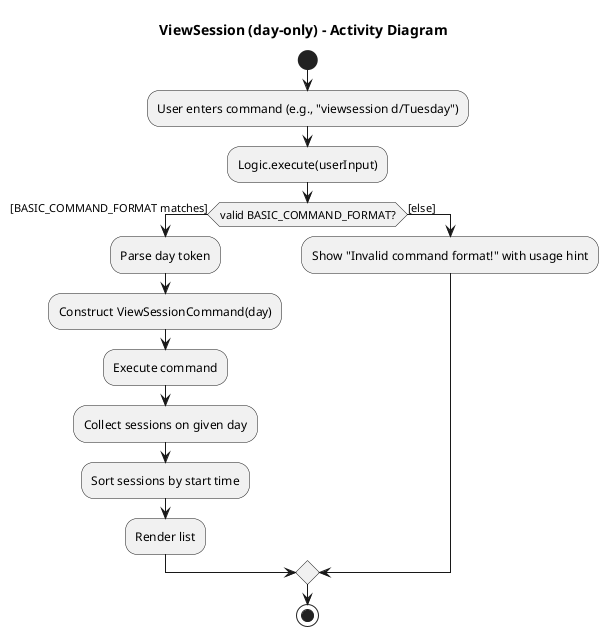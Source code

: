@startuml
title ViewSession (day-only) - Activity Diagram

start
:User enters command (e.g., "viewsession d/Tuesday");
:Logic.execute(userInput);

if (valid BASIC_COMMAND_FORMAT?) then ([BASIC_COMMAND_FORMAT matches])
  :Parse day token;
  :Construct ViewSessionCommand(day);
  :Execute command;
  :Collect sessions on given day;
  :Sort sessions by start time;
  :Render list;
else ([else])
  :Show "Invalid command format!" with usage hint;
endif

stop
@enduml

